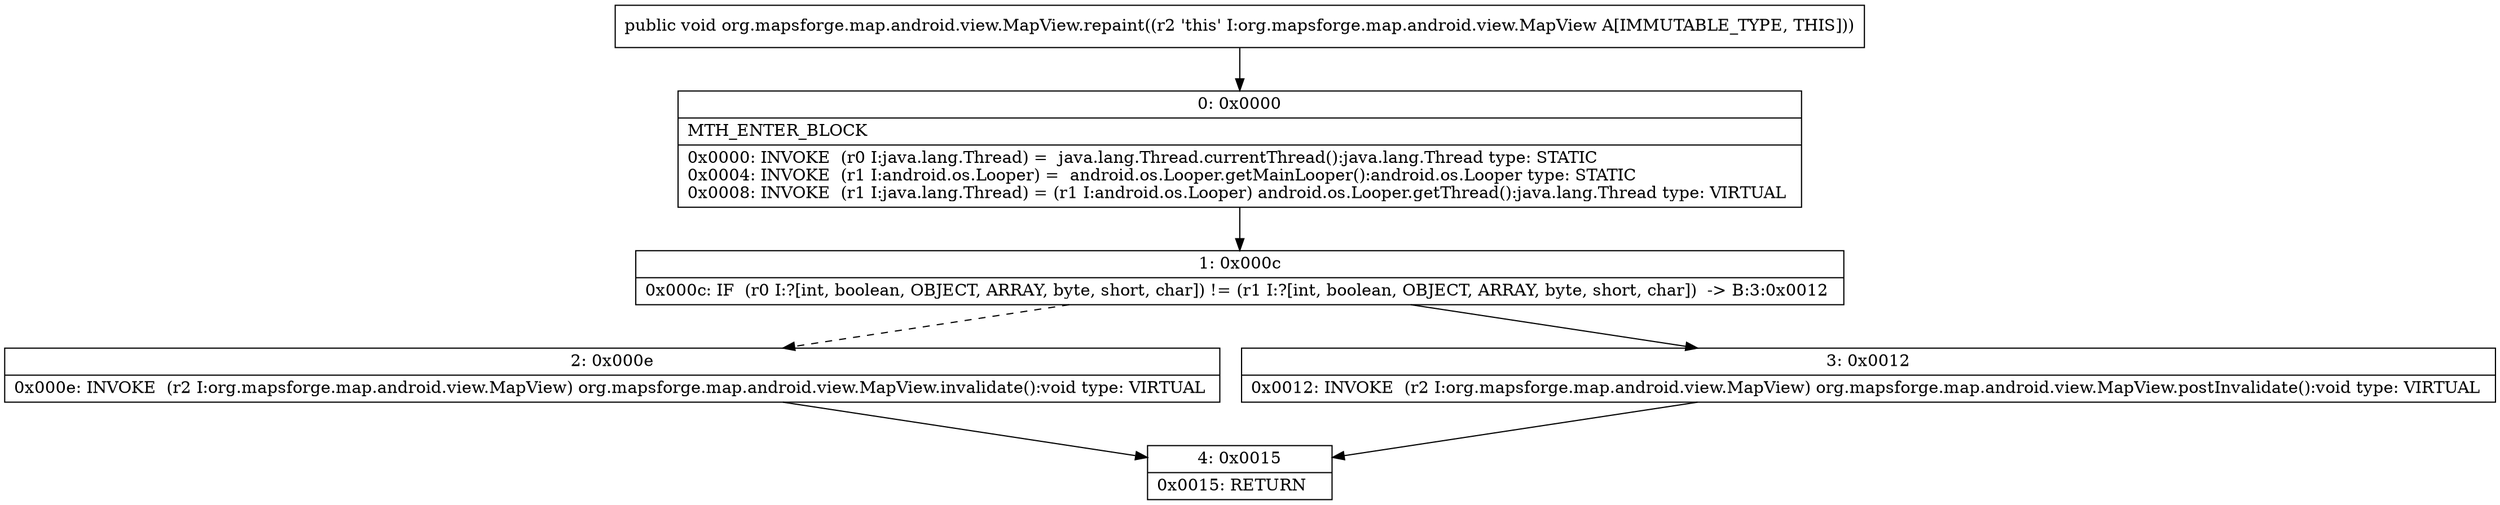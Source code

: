 digraph "CFG fororg.mapsforge.map.android.view.MapView.repaint()V" {
Node_0 [shape=record,label="{0\:\ 0x0000|MTH_ENTER_BLOCK\l|0x0000: INVOKE  (r0 I:java.lang.Thread) =  java.lang.Thread.currentThread():java.lang.Thread type: STATIC \l0x0004: INVOKE  (r1 I:android.os.Looper) =  android.os.Looper.getMainLooper():android.os.Looper type: STATIC \l0x0008: INVOKE  (r1 I:java.lang.Thread) = (r1 I:android.os.Looper) android.os.Looper.getThread():java.lang.Thread type: VIRTUAL \l}"];
Node_1 [shape=record,label="{1\:\ 0x000c|0x000c: IF  (r0 I:?[int, boolean, OBJECT, ARRAY, byte, short, char]) != (r1 I:?[int, boolean, OBJECT, ARRAY, byte, short, char])  \-\> B:3:0x0012 \l}"];
Node_2 [shape=record,label="{2\:\ 0x000e|0x000e: INVOKE  (r2 I:org.mapsforge.map.android.view.MapView) org.mapsforge.map.android.view.MapView.invalidate():void type: VIRTUAL \l}"];
Node_3 [shape=record,label="{3\:\ 0x0012|0x0012: INVOKE  (r2 I:org.mapsforge.map.android.view.MapView) org.mapsforge.map.android.view.MapView.postInvalidate():void type: VIRTUAL \l}"];
Node_4 [shape=record,label="{4\:\ 0x0015|0x0015: RETURN   \l}"];
MethodNode[shape=record,label="{public void org.mapsforge.map.android.view.MapView.repaint((r2 'this' I:org.mapsforge.map.android.view.MapView A[IMMUTABLE_TYPE, THIS])) }"];
MethodNode -> Node_0;
Node_0 -> Node_1;
Node_1 -> Node_2[style=dashed];
Node_1 -> Node_3;
Node_2 -> Node_4;
Node_3 -> Node_4;
}


